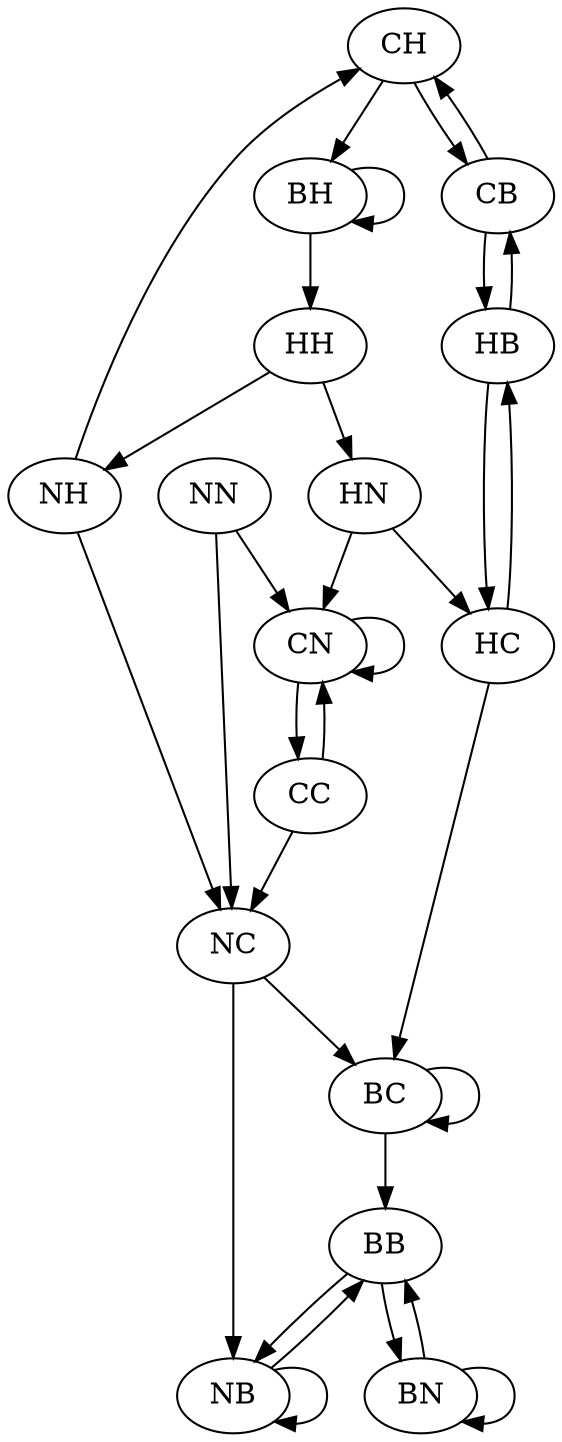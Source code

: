 digraph {
  CH -> {CB BH}
  HH -> {HN NH}
  CB -> {CH HB}
  NH -> {NC CH}
  HB -> {HC CB}
  HC -> {HB BC}
  HN -> {HC CN}
  NN -> {NC CN}
  BH -> {BH HH}
  NC -> {NB BC}
  NB -> {NB BB}
  BN -> {BB BN}
  BB -> {BN NB}
  BC -> {BB BC}
  CC -> {CN NC}
  CN -> {CC CN}
}